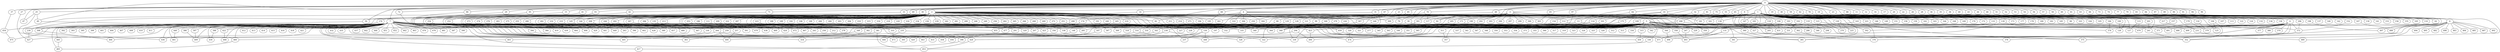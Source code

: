 
graph graphname {
    0 -- 1
0 -- 2
0 -- 3
0 -- 4
0 -- 5
0 -- 6
0 -- 7
0 -- 8
0 -- 9
0 -- 10
0 -- 11
0 -- 12
0 -- 13
0 -- 14
0 -- 15
0 -- 16
0 -- 17
0 -- 18
0 -- 19
0 -- 20
0 -- 21
0 -- 22
0 -- 23
0 -- 24
0 -- 25
0 -- 26
0 -- 27
0 -- 28
0 -- 29
0 -- 30
0 -- 31
0 -- 32
0 -- 33
0 -- 34
0 -- 35
0 -- 36
0 -- 37
0 -- 38
0 -- 39
0 -- 40
0 -- 41
0 -- 42
0 -- 43
0 -- 44
0 -- 45
0 -- 46
0 -- 47
0 -- 48
0 -- 49
0 -- 50
0 -- 51
0 -- 52
0 -- 53
0 -- 54
0 -- 55
0 -- 56
0 -- 57
0 -- 58
0 -- 59
0 -- 60
0 -- 61
0 -- 62
0 -- 63
0 -- 64
0 -- 65
0 -- 66
0 -- 67
0 -- 68
0 -- 69
0 -- 70
0 -- 71
0 -- 72
0 -- 73
0 -- 74
0 -- 75
0 -- 76
0 -- 77
0 -- 78
0 -- 79
0 -- 80
0 -- 81
0 -- 82
0 -- 83
0 -- 84
0 -- 85
0 -- 86
0 -- 87
0 -- 88
0 -- 89
0 -- 90
0 -- 91
0 -- 92
0 -- 93
0 -- 94
0 -- 95
0 -- 96
0 -- 97
1 -- 98
1 -- 99
1 -- 100
1 -- 101
1 -- 102
1 -- 103
1 -- 104
1 -- 105
1 -- 106
1 -- 107
1 -- 108
1 -- 109
1 -- 110
1 -- 111
1 -- 112
1 -- 113
1 -- 114
1 -- 115
1 -- 116
1 -- 117
1 -- 118
1 -- 119
1 -- 120
1 -- 121
1 -- 122
1 -- 123
1 -- 124
1 -- 125
1 -- 126
1 -- 127
1 -- 128
1 -- 129
1 -- 130
1 -- 131
1 -- 132
1 -- 133
1 -- 134
1 -- 135
1 -- 136
1 -- 137
1 -- 138
1 -- 139
1 -- 140
1 -- 141
1 -- 142
1 -- 143
1 -- 144
1 -- 145
1 -- 146
1 -- 147
1 -- 148
1 -- 149
1 -- 150
1 -- 151
1 -- 152
1 -- 153
1 -- 154
1 -- 155
1 -- 156
1 -- 157
1 -- 158
1 -- 159
1 -- 160
1 -- 161
1 -- 162
1 -- 163
1 -- 164
1 -- 165
1 -- 166
1 -- 167
1 -- 168
1 -- 169
1 -- 170
1 -- 171
1 -- 172
1 -- 173
1 -- 174
1 -- 175
1 -- 176
1 -- 177
1 -- 178
1 -- 179
1 -- 180
1 -- 181
1 -- 182
1 -- 183
1 -- 184
1 -- 185
2 -- 186
2 -- 187
2 -- 188
2 -- 189
2 -- 190
2 -- 191
2 -- 192
2 -- 193
2 -- 194
2 -- 195
2 -- 196
2 -- 197
2 -- 198
2 -- 199
2 -- 200
2 -- 201
2 -- 202
2 -- 203
2 -- 204
2 -- 205
2 -- 206
2 -- 207
2 -- 208
2 -- 209
2 -- 210
2 -- 211
2 -- 212
2 -- 213
2 -- 214
2 -- 215
2 -- 216
2 -- 217
2 -- 218
2 -- 219
2 -- 220
2 -- 221
2 -- 222
2 -- 223
2 -- 224
2 -- 225
2 -- 226
2 -- 227
2 -- 228
2 -- 229
2 -- 230
2 -- 231
2 -- 232
2 -- 233
2 -- 234
2 -- 235
2 -- 236
2 -- 237
2 -- 238
2 -- 239
2 -- 240
2 -- 241
2 -- 242
2 -- 243
2 -- 244
2 -- 245
2 -- 246
2 -- 247
2 -- 248
2 -- 249
2 -- 250
2 -- 251
2 -- 252
2 -- 253
2 -- 254
2 -- 255
2 -- 256
2 -- 257
2 -- 258
2 -- 259
2 -- 260
2 -- 261
2 -- 262
2 -- 263
2 -- 264
2 -- 265
2 -- 266
2 -- 267
2 -- 268
2 -- 269
2 -- 270
2 -- 271
2 -- 272
2 -- 273
2 -- 274
2 -- 275
2 -- 276
2 -- 277
2 -- 278
2 -- 279
2 -- 280
2 -- 281
2 -- 282
2 -- 283
2 -- 284
2 -- 285
2 -- 286
2 -- 287
2 -- 288
2 -- 289
3 -- 290
3 -- 291
3 -- 292
3 -- 293
3 -- 294
3 -- 295
3 -- 296
3 -- 297
3 -- 298
3 -- 299
3 -- 300
3 -- 301
3 -- 302
3 -- 303
3 -- 92
4 -- 304
4 -- 305
4 -- 306
4 -- 307
4 -- 308
4 -- 309
4 -- 310
4 -- 50
5 -- 311
5 -- 312
5 -- 313
5 -- 314
5 -- 315
5 -- 316
5 -- 317
5 -- 318
5 -- 319
5 -- 320
5 -- 321
5 -- 322
5 -- 323
5 -- 324
5 -- 325
5 -- 326
5 -- 327
5 -- 328
5 -- 329
5 -- 330
5 -- 331
5 -- 332
5 -- 333
5 -- 334
5 -- 335
5 -- 336
5 -- 337
5 -- 338
5 -- 339
5 -- 340
5 -- 341
5 -- 342
5 -- 343
5 -- 344
5 -- 345
5 -- 346
5 -- 347
5 -- 348
5 -- 349
5 -- 350
5 -- 351
5 -- 352
5 -- 353
5 -- 354
5 -- 355
5 -- 356
5 -- 357
5 -- 358
5 -- 359
5 -- 360
5 -- 361
5 -- 362
5 -- 363
5 -- 364
5 -- 365
5 -- 366
5 -- 367
5 -- 368
5 -- 369
5 -- 197
6 -- 370
6 -- 371
6 -- 372
6 -- 373
6 -- 374
6 -- 375
6 -- 376
6 -- 377
6 -- 378
6 -- 379
6 -- 380
6 -- 381
6 -- 382
7 -- 383
7 -- 384
7 -- 385
7 -- 386
7 -- 387
7 -- 388
7 -- 389
7 -- 390
7 -- 391
7 -- 392
7 -- 393
7 -- 394
7 -- 395
7 -- 396
7 -- 397
7 -- 398
7 -- 399
7 -- 400
7 -- 401
7 -- 402
7 -- 403
7 -- 404
7 -- 405
7 -- 406
7 -- 407
7 -- 408
7 -- 409
7 -- 410
7 -- 411
7 -- 412
7 -- 413
7 -- 414
7 -- 415
7 -- 416
7 -- 417
7 -- 418
7 -- 419
7 -- 420
7 -- 421
7 -- 422
7 -- 423
7 -- 424
7 -- 425
7 -- 426
7 -- 427
7 -- 428
7 -- 429
7 -- 430
7 -- 431
7 -- 432
7 -- 433
7 -- 434
7 -- 435
7 -- 436
7 -- 437
7 -- 438
7 -- 439
7 -- 440
7 -- 441
7 -- 442
7 -- 443
7 -- 444
7 -- 445
7 -- 446
7 -- 447
7 -- 448
7 -- 449
7 -- 450
7 -- 451
7 -- 452
7 -- 453
7 -- 454
7 -- 455
7 -- 456
7 -- 457
7 -- 458
7 -- 459
7 -- 460
7 -- 461
7 -- 462
7 -- 463
7 -- 464
7 -- 465
7 -- 466
7 -- 467
7 -- 468
7 -- 469
7 -- 470
7 -- 471
7 -- 472
7 -- 473
7 -- 474
7 -- 475
7 -- 476
7 -- 477
7 -- 478
7 -- 479
7 -- 480
7 -- 481
7 -- 263
8 -- 482
8 -- 483
8 -- 484
8 -- 485
8 -- 486
8 -- 487
8 -- 488
8 -- 489
8 -- 490
8 -- 491
8 -- 492
8 -- 493
8 -- 494
8 -- 495
8 -- 496
8 -- 497
8 -- 498
8 -- 499
8 -- 231
9 -- 298
9 -- 205
9 -- 147
10 -- 309
10 -- 181
10 -- 345
13 -- 371
13 -- 472
14 -- 288
15 -- 259
18 -- 110
18 -- 24
19 -- 130
21 -- 99
21 -- 76
23 -- 385
25 -- 47
25 -- 49
25 -- 427
27 -- 436
29 -- 439
30 -- 333
31 -- 321
31 -- 261
32 -- 229
33 -- 460
33 -- 82
37 -- 454
38 -- 141
39 -- 424
39 -- 342
41 -- 382
42 -- 406
42 -- 267
45 -- 80
45 -- 376
45 -- 205
48 -- 112
48 -- 248
49 -- 422
50 -- 308
55 -- 138
59 -- 156
59 -- 153
62 -- 155
64 -- 459
65 -- 303
67 -- 304
68 -- 195
69 -- 243
70 -- 301
70 -- 250
70 -- 117
71 -- 144
72 -- 384
75 -- 359
78 -- 165
80 -- 227
81 -- 206
81 -- 161
82 -- 150
85 -- 307
85 -- 368
86 -- 419
88 -- 352
93 -- 145
95 -- 464
97 -- 423
99 -- 207
99 -- 150
100 -- 126
101 -- 477
102 -- 331
106 -- 125
106 -- 352
108 -- 425
108 -- 431
109 -- 166
111 -- 391
112 -- 247
112 -- 398
112 -- 339
114 -- 467
114 -- 455
114 -- 491
115 -- 470
115 -- 127
116 -- 379
118 -- 431
118 -- 243
118 -- 205
119 -- 286
119 -- 375
119 -- 238
120 -- 270
120 -- 225
120 -- 385
121 -- 469
123 -- 346
123 -- 298
123 -- 241
128 -- 438
129 -- 479
131 -- 493
131 -- 471
133 -- 302
135 -- 409
135 -- 480
138 -- 450
139 -- 499
139 -- 471
143 -- 375
143 -- 277
144 -- 457
145 -- 389
148 -- 473
150 -- 448
150 -- 398
150 -- 237
152 -- 372
154 -- 187
157 -- 470
160 -- 228
160 -- 338
166 -- 474
167 -- 488
171 -- 422
171 -- 229
174 -- 264
174 -- 477
175 -- 320
176 -- 230
179 -- 379
183 -- 342
184 -- 374
187 -- 456
190 -- 400
190 -- 372
191 -- 367
193 -- 362
194 -- 364
198 -- 497
201 -- 241
202 -- 243
206 -- 285
206 -- 486
208 -- 424
208 -- 257
209 -- 333
209 -- 477
209 -- 212
211 -- 332
213 -- 258
214 -- 335
217 -- 231
219 -- 318
221 -- 374
222 -- 235
223 -- 278
223 -- 356
226 -- 320
230 -- 427
231 -- 489
232 -- 402
233 -- 428
235 -- 328
235 -- 444
238 -- 458
238 -- 339
238 -- 456
240 -- 369
241 -- 352
244 -- 381
244 -- 391
245 -- 459
245 -- 259
247 -- 493
248 -- 339
251 -- 493
251 -- 447
252 -- 264
253 -- 373
253 -- 398
254 -- 330
255 -- 441
257 -- 400
259 -- 383
259 -- 305
260 -- 291
264 -- 496
264 -- 403
264 -- 400
267 -- 329
271 -- 340
275 -- 429
279 -- 368
280 -- 449
281 -- 338
282 -- 396
288 -- 455
289 -- 338
294 -- 426
294 -- 490
295 -- 363
296 -- 372
301 -- 345
301 -- 314
307 -- 322
308 -- 466
311 -- 357
314 -- 322
314 -- 420
315 -- 450
316 -- 443
320 -- 474
327 -- 378
330 -- 405
331 -- 361
333 -- 473
336 -- 453
343 -- 433
344 -- 496
349 -- 460
351 -- 426
358 -- 493
360 -- 385
362 -- 376
365 -- 448
372 -- 375
381 -- 453
381 -- 436
382 -- 434
386 -- 409
388 -- 430
394 -- 426
397 -- 409
398 -- 417
422 -- 468
423 -- 490
426 -- 453
440 -- 461
445 -- 465
454 -- 475
459 -- 471
460 -- 465

}
